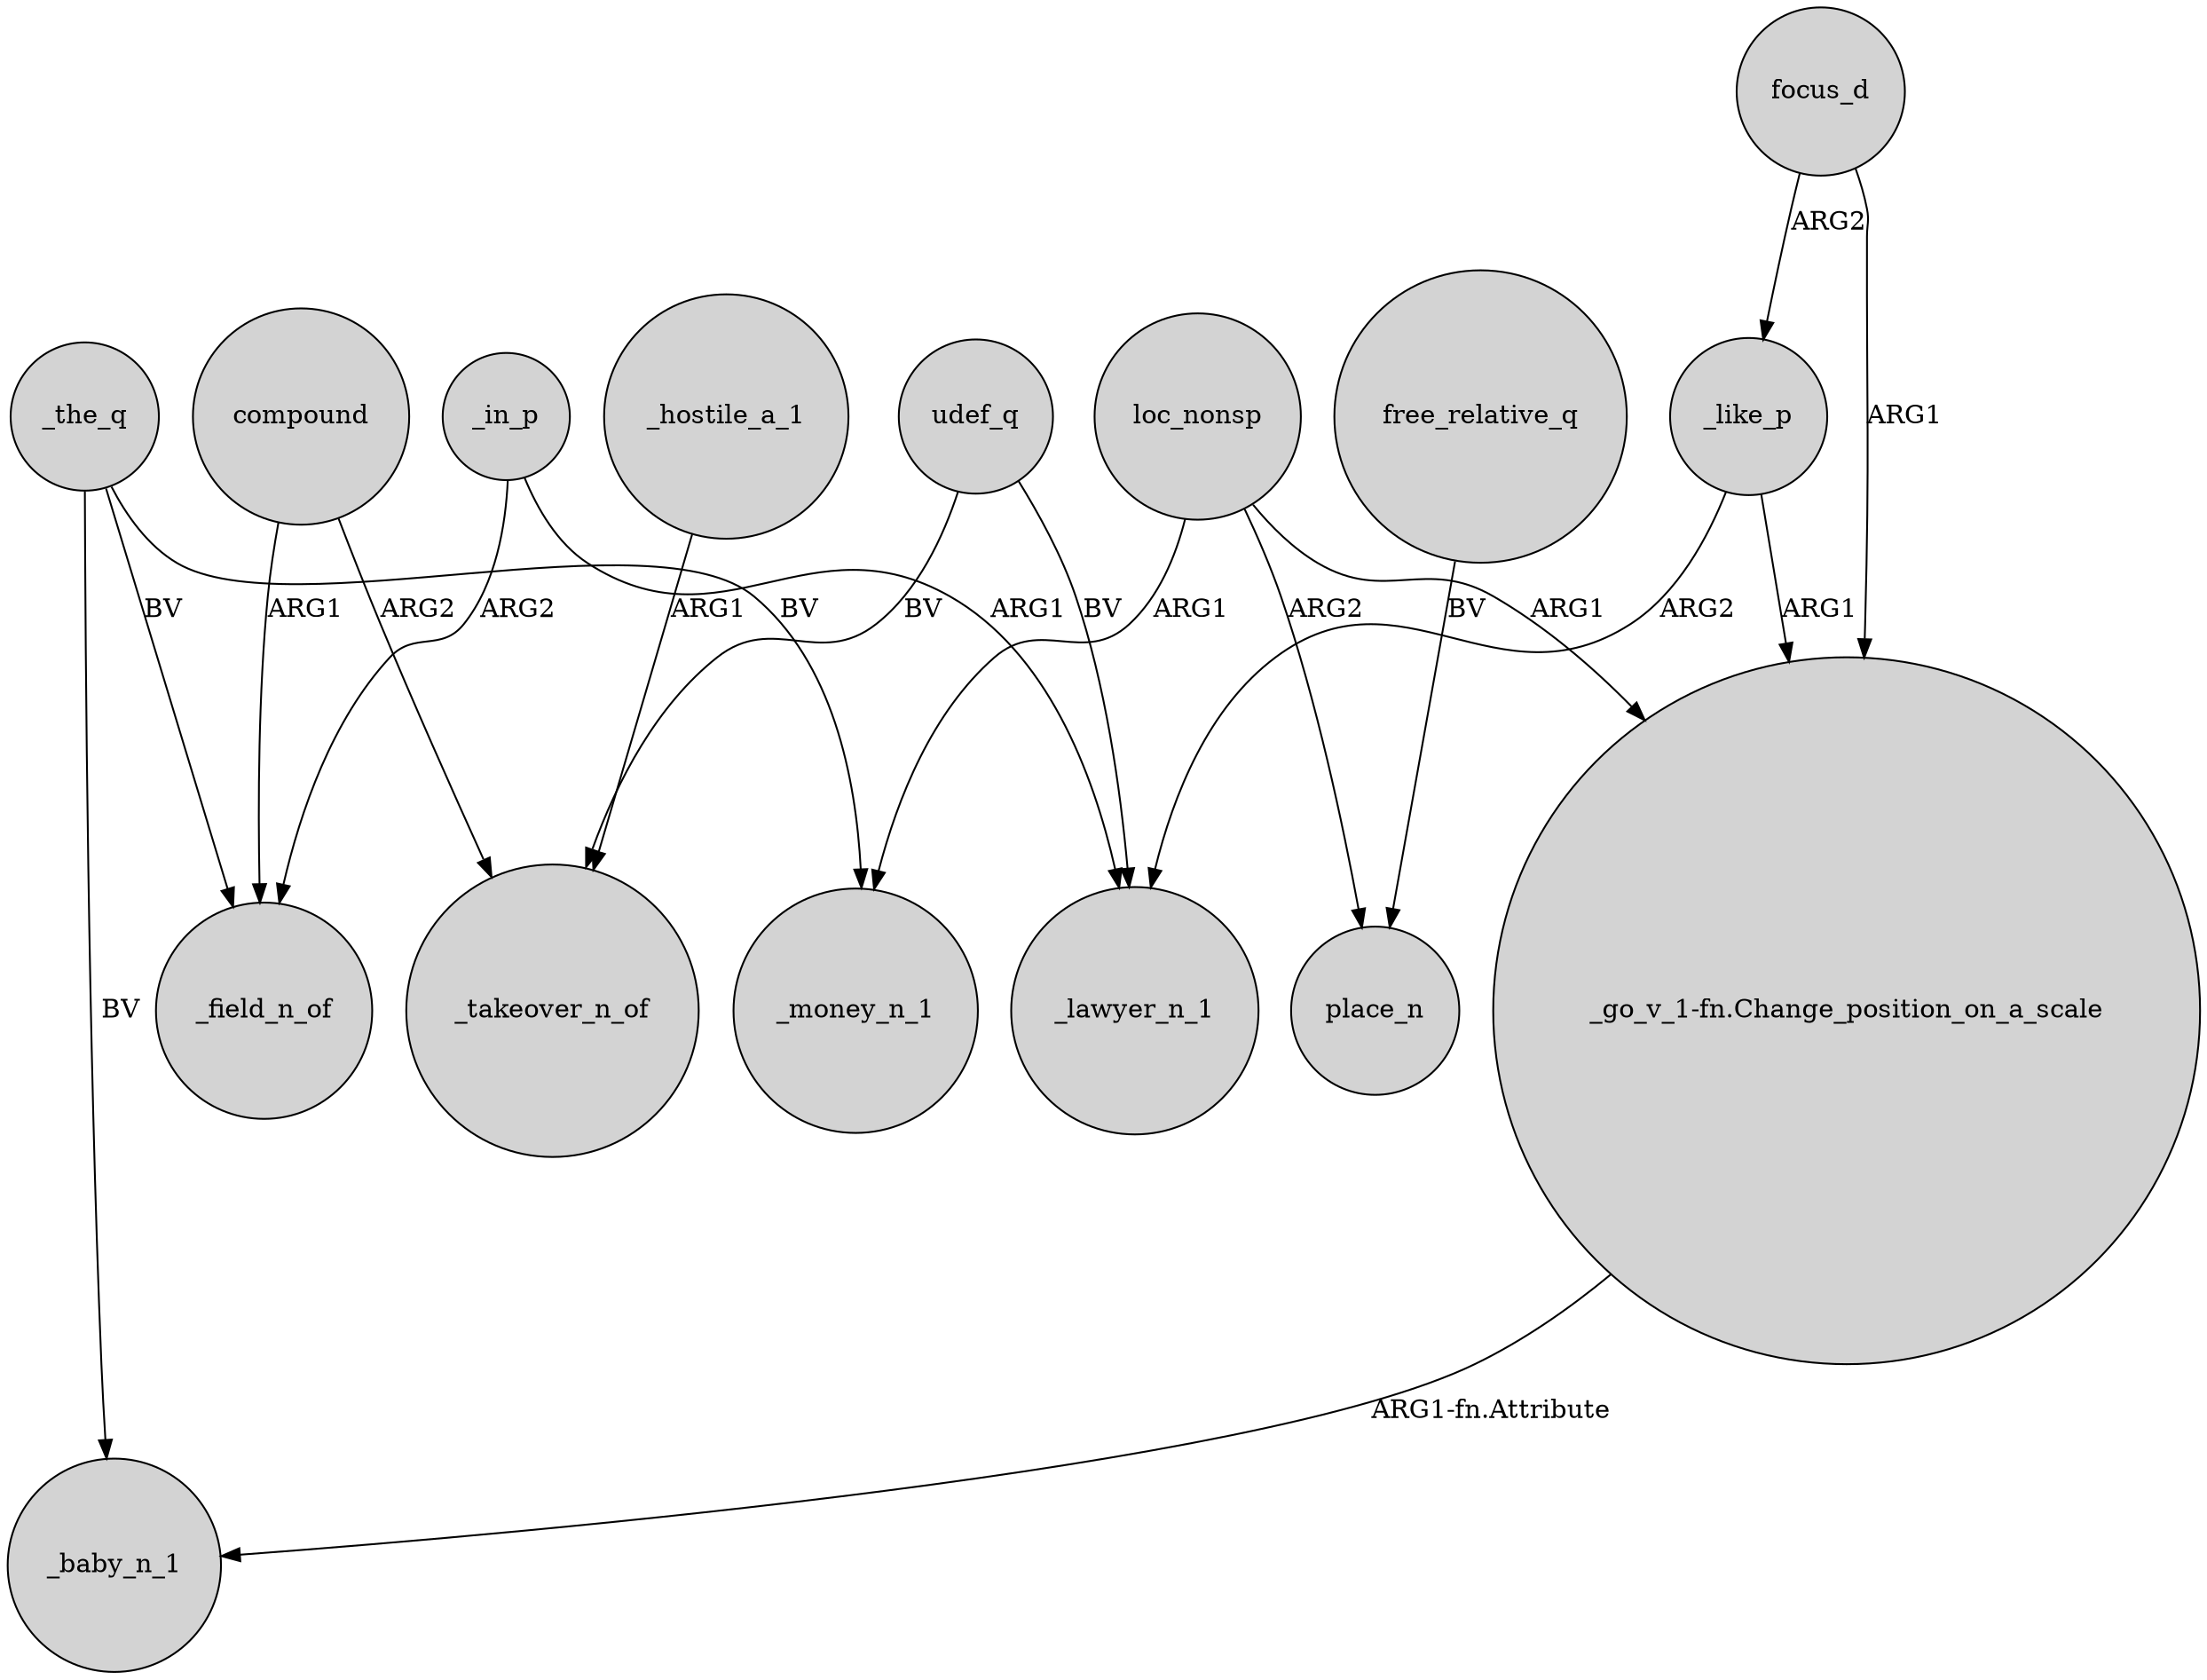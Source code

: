 digraph {
	node [shape=circle style=filled]
	_like_p -> "_go_v_1-fn.Change_position_on_a_scale" [label=ARG1]
	focus_d -> _like_p [label=ARG2]
	_in_p -> _field_n_of [label=ARG2]
	free_relative_q -> place_n [label=BV]
	compound -> _field_n_of [label=ARG1]
	_hostile_a_1 -> _takeover_n_of [label=ARG1]
	_in_p -> _lawyer_n_1 [label=ARG1]
	udef_q -> _takeover_n_of [label=BV]
	_the_q -> _money_n_1 [label=BV]
	loc_nonsp -> "_go_v_1-fn.Change_position_on_a_scale" [label=ARG1]
	loc_nonsp -> _money_n_1 [label=ARG1]
	_the_q -> _baby_n_1 [label=BV]
	_the_q -> _field_n_of [label=BV]
	udef_q -> _lawyer_n_1 [label=BV]
	loc_nonsp -> place_n [label=ARG2]
	focus_d -> "_go_v_1-fn.Change_position_on_a_scale" [label=ARG1]
	_like_p -> _lawyer_n_1 [label=ARG2]
	compound -> _takeover_n_of [label=ARG2]
	"_go_v_1-fn.Change_position_on_a_scale" -> _baby_n_1 [label="ARG1-fn.Attribute"]
}
